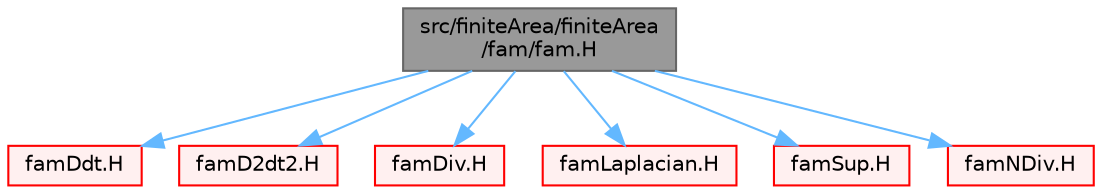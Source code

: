 digraph "src/finiteArea/finiteArea/fam/fam.H"
{
 // LATEX_PDF_SIZE
  bgcolor="transparent";
  edge [fontname=Helvetica,fontsize=10,labelfontname=Helvetica,labelfontsize=10];
  node [fontname=Helvetica,fontsize=10,shape=box,height=0.2,width=0.4];
  Node1 [id="Node000001",label="src/finiteArea/finiteArea\l/fam/fam.H",height=0.2,width=0.4,color="gray40", fillcolor="grey60", style="filled", fontcolor="black",tooltip="Namespace of functions to calculate implicit derivatives returning a matrix. Time derivatives are cal..."];
  Node1 -> Node2 [id="edge1_Node000001_Node000002",color="steelblue1",style="solid",tooltip=" "];
  Node2 [id="Node000002",label="famDdt.H",height=0.2,width=0.4,color="red", fillcolor="#FFF0F0", style="filled",URL="$famDdt_8H.html",tooltip="Calculate the matrix for the first temporal derivative."];
  Node1 -> Node397 [id="edge2_Node000001_Node000397",color="steelblue1",style="solid",tooltip=" "];
  Node397 [id="Node000397",label="famD2dt2.H",height=0.2,width=0.4,color="red", fillcolor="#FFF0F0", style="filled",URL="$famD2dt2_8H.html",tooltip=" "];
  Node1 -> Node398 [id="edge3_Node000001_Node000398",color="steelblue1",style="solid",tooltip=" "];
  Node398 [id="Node000398",label="famDiv.H",height=0.2,width=0.4,color="red", fillcolor="#FFF0F0", style="filled",URL="$famDiv_8H.html",tooltip="Calculate the matrix for the divergence of the given field and flux."];
  Node1 -> Node401 [id="edge4_Node000001_Node000401",color="steelblue1",style="solid",tooltip=" "];
  Node401 [id="Node000401",label="famLaplacian.H",height=0.2,width=0.4,color="red", fillcolor="#FFF0F0", style="filled",URL="$famLaplacian_8H.html",tooltip="Calculate the matrix for the laplacian of the field."];
  Node1 -> Node402 [id="edge5_Node000001_Node000402",color="steelblue1",style="solid",tooltip=" "];
  Node402 [id="Node000402",label="famSup.H",height=0.2,width=0.4,color="red", fillcolor="#FFF0F0", style="filled",URL="$famSup_8H.html",tooltip="Calculate the finiteArea matrix for implicit and explicit sources."];
  Node1 -> Node405 [id="edge6_Node000001_Node000405",color="steelblue1",style="solid",tooltip=" "];
  Node405 [id="Node000405",label="famNDiv.H",height=0.2,width=0.4,color="red", fillcolor="#FFF0F0", style="filled",URL="$famNDiv_8H.html",tooltip="Calculate the matrix for the divergence of the given field and flux."];
}
